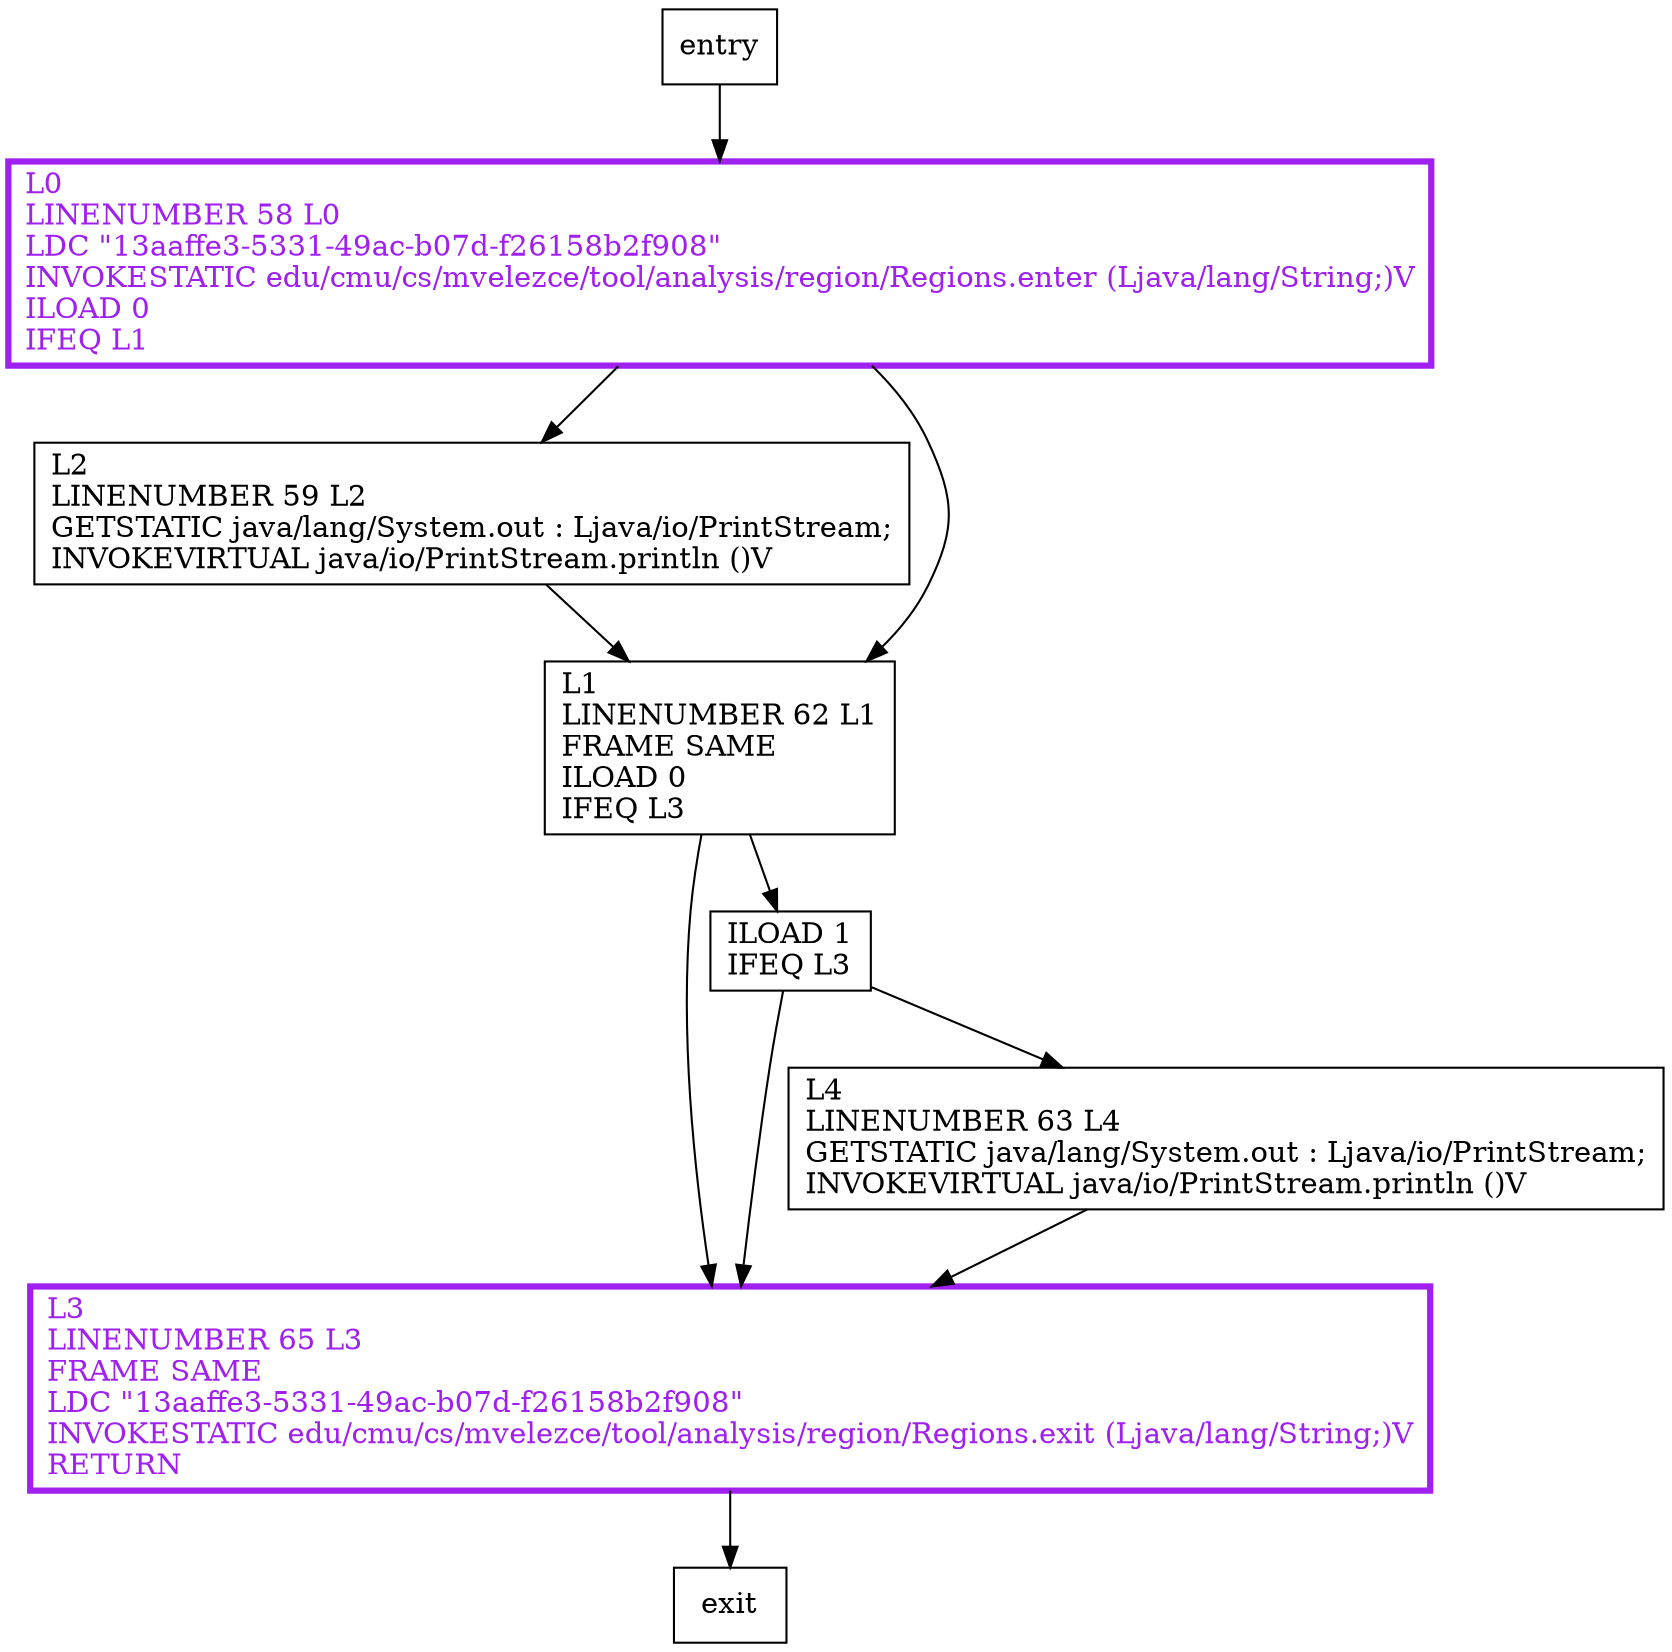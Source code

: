 digraph bar {
node [shape=record];
1954079454 [label="L2\lLINENUMBER 59 L2\lGETSTATIC java/lang/System.out : Ljava/io/PrintStream;\lINVOKEVIRTUAL java/io/PrintStream.println ()V\l"];
1033526996 [label="L0\lLINENUMBER 58 L0\lLDC \"13aaffe3-5331-49ac-b07d-f26158b2f908\"\lINVOKESTATIC edu/cmu/cs/mvelezce/tool/analysis/region/Regions.enter (Ljava/lang/String;)V\lILOAD 0\lIFEQ L1\l"];
832535783 [label="L1\lLINENUMBER 62 L1\lFRAME SAME\lILOAD 0\lIFEQ L3\l"];
56290532 [label="L3\lLINENUMBER 65 L3\lFRAME SAME\lLDC \"13aaffe3-5331-49ac-b07d-f26158b2f908\"\lINVOKESTATIC edu/cmu/cs/mvelezce/tool/analysis/region/Regions.exit (Ljava/lang/String;)V\lRETURN\l"];
1817800357 [label="ILOAD 1\lIFEQ L3\l"];
644566925 [label="L4\lLINENUMBER 63 L4\lGETSTATIC java/lang/System.out : Ljava/io/PrintStream;\lINVOKEVIRTUAL java/io/PrintStream.println ()V\l"];
entry;
exit;
1954079454 -> 832535783;
entry -> 1033526996;
1033526996 -> 1954079454;
1033526996 -> 832535783;
832535783 -> 56290532;
832535783 -> 1817800357;
56290532 -> exit;
1817800357 -> 56290532;
1817800357 -> 644566925;
644566925 -> 56290532;
1033526996[fontcolor="purple", penwidth=3, color="purple"];
56290532[fontcolor="purple", penwidth=3, color="purple"];
}
